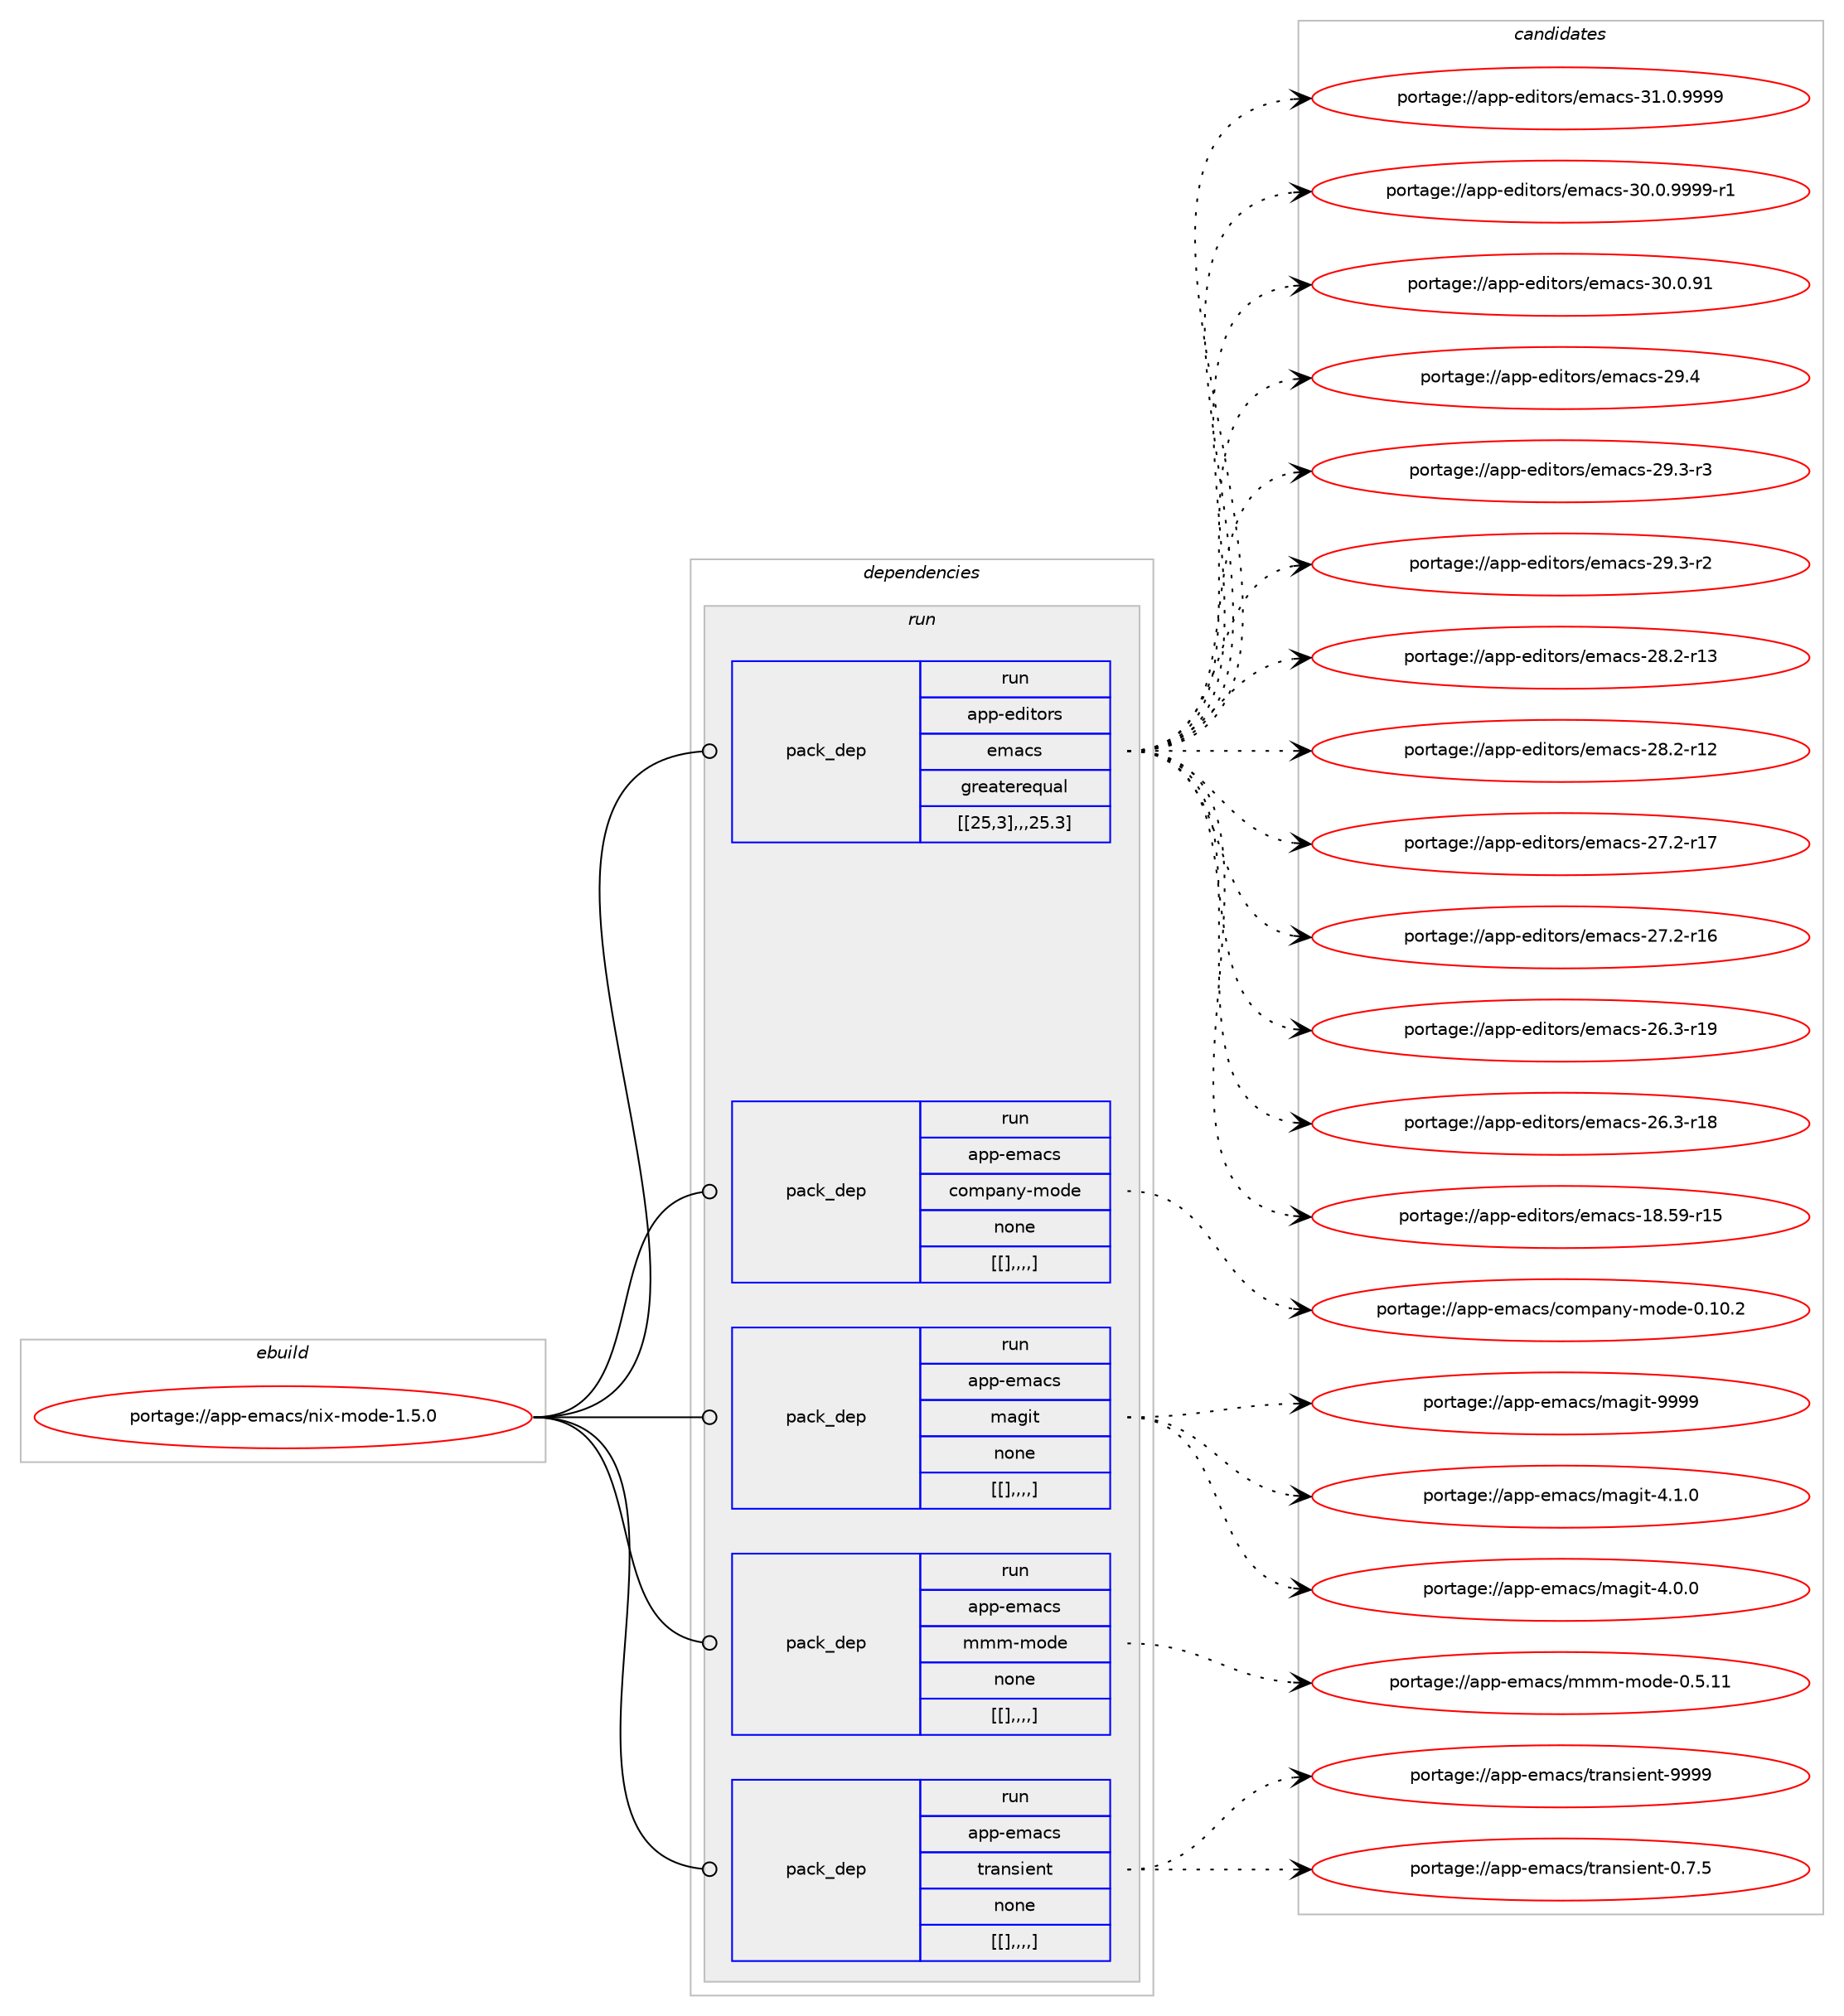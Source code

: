 digraph prolog {

# *************
# Graph options
# *************

newrank=true;
concentrate=true;
compound=true;
graph [rankdir=LR,fontname=Helvetica,fontsize=10,ranksep=1.5];#, ranksep=2.5, nodesep=0.2];
edge  [arrowhead=vee];
node  [fontname=Helvetica,fontsize=10];

# **********
# The ebuild
# **********

subgraph cluster_leftcol {
color=gray;
label=<<i>ebuild</i>>;
id [label="portage://app-emacs/nix-mode-1.5.0", color=red, width=4, href="../app-emacs/nix-mode-1.5.0.svg"];
}

# ****************
# The dependencies
# ****************

subgraph cluster_midcol {
color=gray;
label=<<i>dependencies</i>>;
subgraph cluster_compile {
fillcolor="#eeeeee";
style=filled;
label=<<i>compile</i>>;
}
subgraph cluster_compileandrun {
fillcolor="#eeeeee";
style=filled;
label=<<i>compile and run</i>>;
}
subgraph cluster_run {
fillcolor="#eeeeee";
style=filled;
label=<<i>run</i>>;
subgraph pack16771 {
dependency23353 [label=<<TABLE BORDER="0" CELLBORDER="1" CELLSPACING="0" CELLPADDING="4" WIDTH="220"><TR><TD ROWSPAN="6" CELLPADDING="30">pack_dep</TD></TR><TR><TD WIDTH="110">run</TD></TR><TR><TD>app-editors</TD></TR><TR><TD>emacs</TD></TR><TR><TD>greaterequal</TD></TR><TR><TD>[[25,3],,,25.3]</TD></TR></TABLE>>, shape=none, color=blue];
}
id:e -> dependency23353:w [weight=20,style="solid",arrowhead="odot"];
subgraph pack16772 {
dependency23354 [label=<<TABLE BORDER="0" CELLBORDER="1" CELLSPACING="0" CELLPADDING="4" WIDTH="220"><TR><TD ROWSPAN="6" CELLPADDING="30">pack_dep</TD></TR><TR><TD WIDTH="110">run</TD></TR><TR><TD>app-emacs</TD></TR><TR><TD>company-mode</TD></TR><TR><TD>none</TD></TR><TR><TD>[[],,,,]</TD></TR></TABLE>>, shape=none, color=blue];
}
id:e -> dependency23354:w [weight=20,style="solid",arrowhead="odot"];
subgraph pack16773 {
dependency23355 [label=<<TABLE BORDER="0" CELLBORDER="1" CELLSPACING="0" CELLPADDING="4" WIDTH="220"><TR><TD ROWSPAN="6" CELLPADDING="30">pack_dep</TD></TR><TR><TD WIDTH="110">run</TD></TR><TR><TD>app-emacs</TD></TR><TR><TD>magit</TD></TR><TR><TD>none</TD></TR><TR><TD>[[],,,,]</TD></TR></TABLE>>, shape=none, color=blue];
}
id:e -> dependency23355:w [weight=20,style="solid",arrowhead="odot"];
subgraph pack16774 {
dependency23356 [label=<<TABLE BORDER="0" CELLBORDER="1" CELLSPACING="0" CELLPADDING="4" WIDTH="220"><TR><TD ROWSPAN="6" CELLPADDING="30">pack_dep</TD></TR><TR><TD WIDTH="110">run</TD></TR><TR><TD>app-emacs</TD></TR><TR><TD>mmm-mode</TD></TR><TR><TD>none</TD></TR><TR><TD>[[],,,,]</TD></TR></TABLE>>, shape=none, color=blue];
}
id:e -> dependency23356:w [weight=20,style="solid",arrowhead="odot"];
subgraph pack16775 {
dependency23357 [label=<<TABLE BORDER="0" CELLBORDER="1" CELLSPACING="0" CELLPADDING="4" WIDTH="220"><TR><TD ROWSPAN="6" CELLPADDING="30">pack_dep</TD></TR><TR><TD WIDTH="110">run</TD></TR><TR><TD>app-emacs</TD></TR><TR><TD>transient</TD></TR><TR><TD>none</TD></TR><TR><TD>[[],,,,]</TD></TR></TABLE>>, shape=none, color=blue];
}
id:e -> dependency23357:w [weight=20,style="solid",arrowhead="odot"];
}
}

# **************
# The candidates
# **************

subgraph cluster_choices {
rank=same;
color=gray;
label=<<i>candidates</i>>;

subgraph choice16771 {
color=black;
nodesep=1;
choice971121124510110010511611111411547101109979911545514946484657575757 [label="portage://app-editors/emacs-31.0.9999", color=red, width=4,href="../app-editors/emacs-31.0.9999.svg"];
choice9711211245101100105116111114115471011099799115455148464846575757574511449 [label="portage://app-editors/emacs-30.0.9999-r1", color=red, width=4,href="../app-editors/emacs-30.0.9999-r1.svg"];
choice97112112451011001051161111141154710110997991154551484648465749 [label="portage://app-editors/emacs-30.0.91", color=red, width=4,href="../app-editors/emacs-30.0.91.svg"];
choice97112112451011001051161111141154710110997991154550574652 [label="portage://app-editors/emacs-29.4", color=red, width=4,href="../app-editors/emacs-29.4.svg"];
choice971121124510110010511611111411547101109979911545505746514511451 [label="portage://app-editors/emacs-29.3-r3", color=red, width=4,href="../app-editors/emacs-29.3-r3.svg"];
choice971121124510110010511611111411547101109979911545505746514511450 [label="portage://app-editors/emacs-29.3-r2", color=red, width=4,href="../app-editors/emacs-29.3-r2.svg"];
choice97112112451011001051161111141154710110997991154550564650451144951 [label="portage://app-editors/emacs-28.2-r13", color=red, width=4,href="../app-editors/emacs-28.2-r13.svg"];
choice97112112451011001051161111141154710110997991154550564650451144950 [label="portage://app-editors/emacs-28.2-r12", color=red, width=4,href="../app-editors/emacs-28.2-r12.svg"];
choice97112112451011001051161111141154710110997991154550554650451144955 [label="portage://app-editors/emacs-27.2-r17", color=red, width=4,href="../app-editors/emacs-27.2-r17.svg"];
choice97112112451011001051161111141154710110997991154550554650451144954 [label="portage://app-editors/emacs-27.2-r16", color=red, width=4,href="../app-editors/emacs-27.2-r16.svg"];
choice97112112451011001051161111141154710110997991154550544651451144957 [label="portage://app-editors/emacs-26.3-r19", color=red, width=4,href="../app-editors/emacs-26.3-r19.svg"];
choice97112112451011001051161111141154710110997991154550544651451144956 [label="portage://app-editors/emacs-26.3-r18", color=red, width=4,href="../app-editors/emacs-26.3-r18.svg"];
choice9711211245101100105116111114115471011099799115454956465357451144953 [label="portage://app-editors/emacs-18.59-r15", color=red, width=4,href="../app-editors/emacs-18.59-r15.svg"];
dependency23353:e -> choice971121124510110010511611111411547101109979911545514946484657575757:w [style=dotted,weight="100"];
dependency23353:e -> choice9711211245101100105116111114115471011099799115455148464846575757574511449:w [style=dotted,weight="100"];
dependency23353:e -> choice97112112451011001051161111141154710110997991154551484648465749:w [style=dotted,weight="100"];
dependency23353:e -> choice97112112451011001051161111141154710110997991154550574652:w [style=dotted,weight="100"];
dependency23353:e -> choice971121124510110010511611111411547101109979911545505746514511451:w [style=dotted,weight="100"];
dependency23353:e -> choice971121124510110010511611111411547101109979911545505746514511450:w [style=dotted,weight="100"];
dependency23353:e -> choice97112112451011001051161111141154710110997991154550564650451144951:w [style=dotted,weight="100"];
dependency23353:e -> choice97112112451011001051161111141154710110997991154550564650451144950:w [style=dotted,weight="100"];
dependency23353:e -> choice97112112451011001051161111141154710110997991154550554650451144955:w [style=dotted,weight="100"];
dependency23353:e -> choice97112112451011001051161111141154710110997991154550554650451144954:w [style=dotted,weight="100"];
dependency23353:e -> choice97112112451011001051161111141154710110997991154550544651451144957:w [style=dotted,weight="100"];
dependency23353:e -> choice97112112451011001051161111141154710110997991154550544651451144956:w [style=dotted,weight="100"];
dependency23353:e -> choice9711211245101100105116111114115471011099799115454956465357451144953:w [style=dotted,weight="100"];
}
subgraph choice16772 {
color=black;
nodesep=1;
choice971121124510110997991154799111109112971101214510911110010145484649484650 [label="portage://app-emacs/company-mode-0.10.2", color=red, width=4,href="../app-emacs/company-mode-0.10.2.svg"];
dependency23354:e -> choice971121124510110997991154799111109112971101214510911110010145484649484650:w [style=dotted,weight="100"];
}
subgraph choice16773 {
color=black;
nodesep=1;
choice9711211245101109979911547109971031051164557575757 [label="portage://app-emacs/magit-9999", color=red, width=4,href="../app-emacs/magit-9999.svg"];
choice971121124510110997991154710997103105116455246494648 [label="portage://app-emacs/magit-4.1.0", color=red, width=4,href="../app-emacs/magit-4.1.0.svg"];
choice971121124510110997991154710997103105116455246484648 [label="portage://app-emacs/magit-4.0.0", color=red, width=4,href="../app-emacs/magit-4.0.0.svg"];
dependency23355:e -> choice9711211245101109979911547109971031051164557575757:w [style=dotted,weight="100"];
dependency23355:e -> choice971121124510110997991154710997103105116455246494648:w [style=dotted,weight="100"];
dependency23355:e -> choice971121124510110997991154710997103105116455246484648:w [style=dotted,weight="100"];
}
subgraph choice16774 {
color=black;
nodesep=1;
choice97112112451011099799115471091091094510911110010145484653464949 [label="portage://app-emacs/mmm-mode-0.5.11", color=red, width=4,href="../app-emacs/mmm-mode-0.5.11.svg"];
dependency23356:e -> choice97112112451011099799115471091091094510911110010145484653464949:w [style=dotted,weight="100"];
}
subgraph choice16775 {
color=black;
nodesep=1;
choice9711211245101109979911547116114971101151051011101164557575757 [label="portage://app-emacs/transient-9999", color=red, width=4,href="../app-emacs/transient-9999.svg"];
choice971121124510110997991154711611497110115105101110116454846554653 [label="portage://app-emacs/transient-0.7.5", color=red, width=4,href="../app-emacs/transient-0.7.5.svg"];
dependency23357:e -> choice9711211245101109979911547116114971101151051011101164557575757:w [style=dotted,weight="100"];
dependency23357:e -> choice971121124510110997991154711611497110115105101110116454846554653:w [style=dotted,weight="100"];
}
}

}
